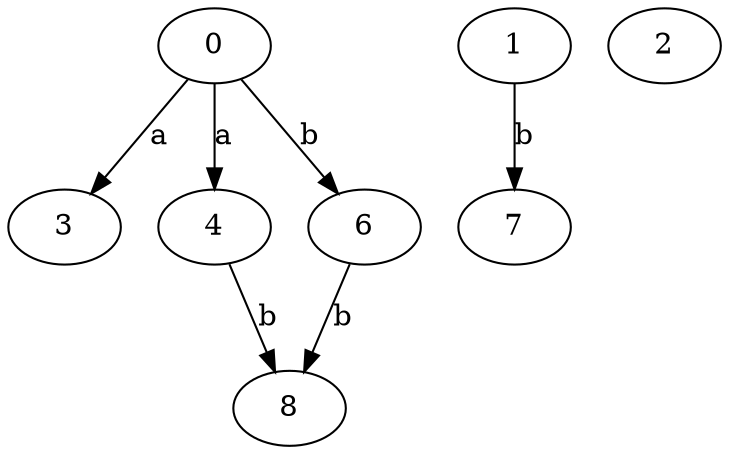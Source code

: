 strict digraph  {
3;
4;
0;
1;
6;
2;
7;
8;
4 -> 8  [label=b];
0 -> 3  [label=a];
0 -> 4  [label=a];
0 -> 6  [label=b];
1 -> 7  [label=b];
6 -> 8  [label=b];
}

